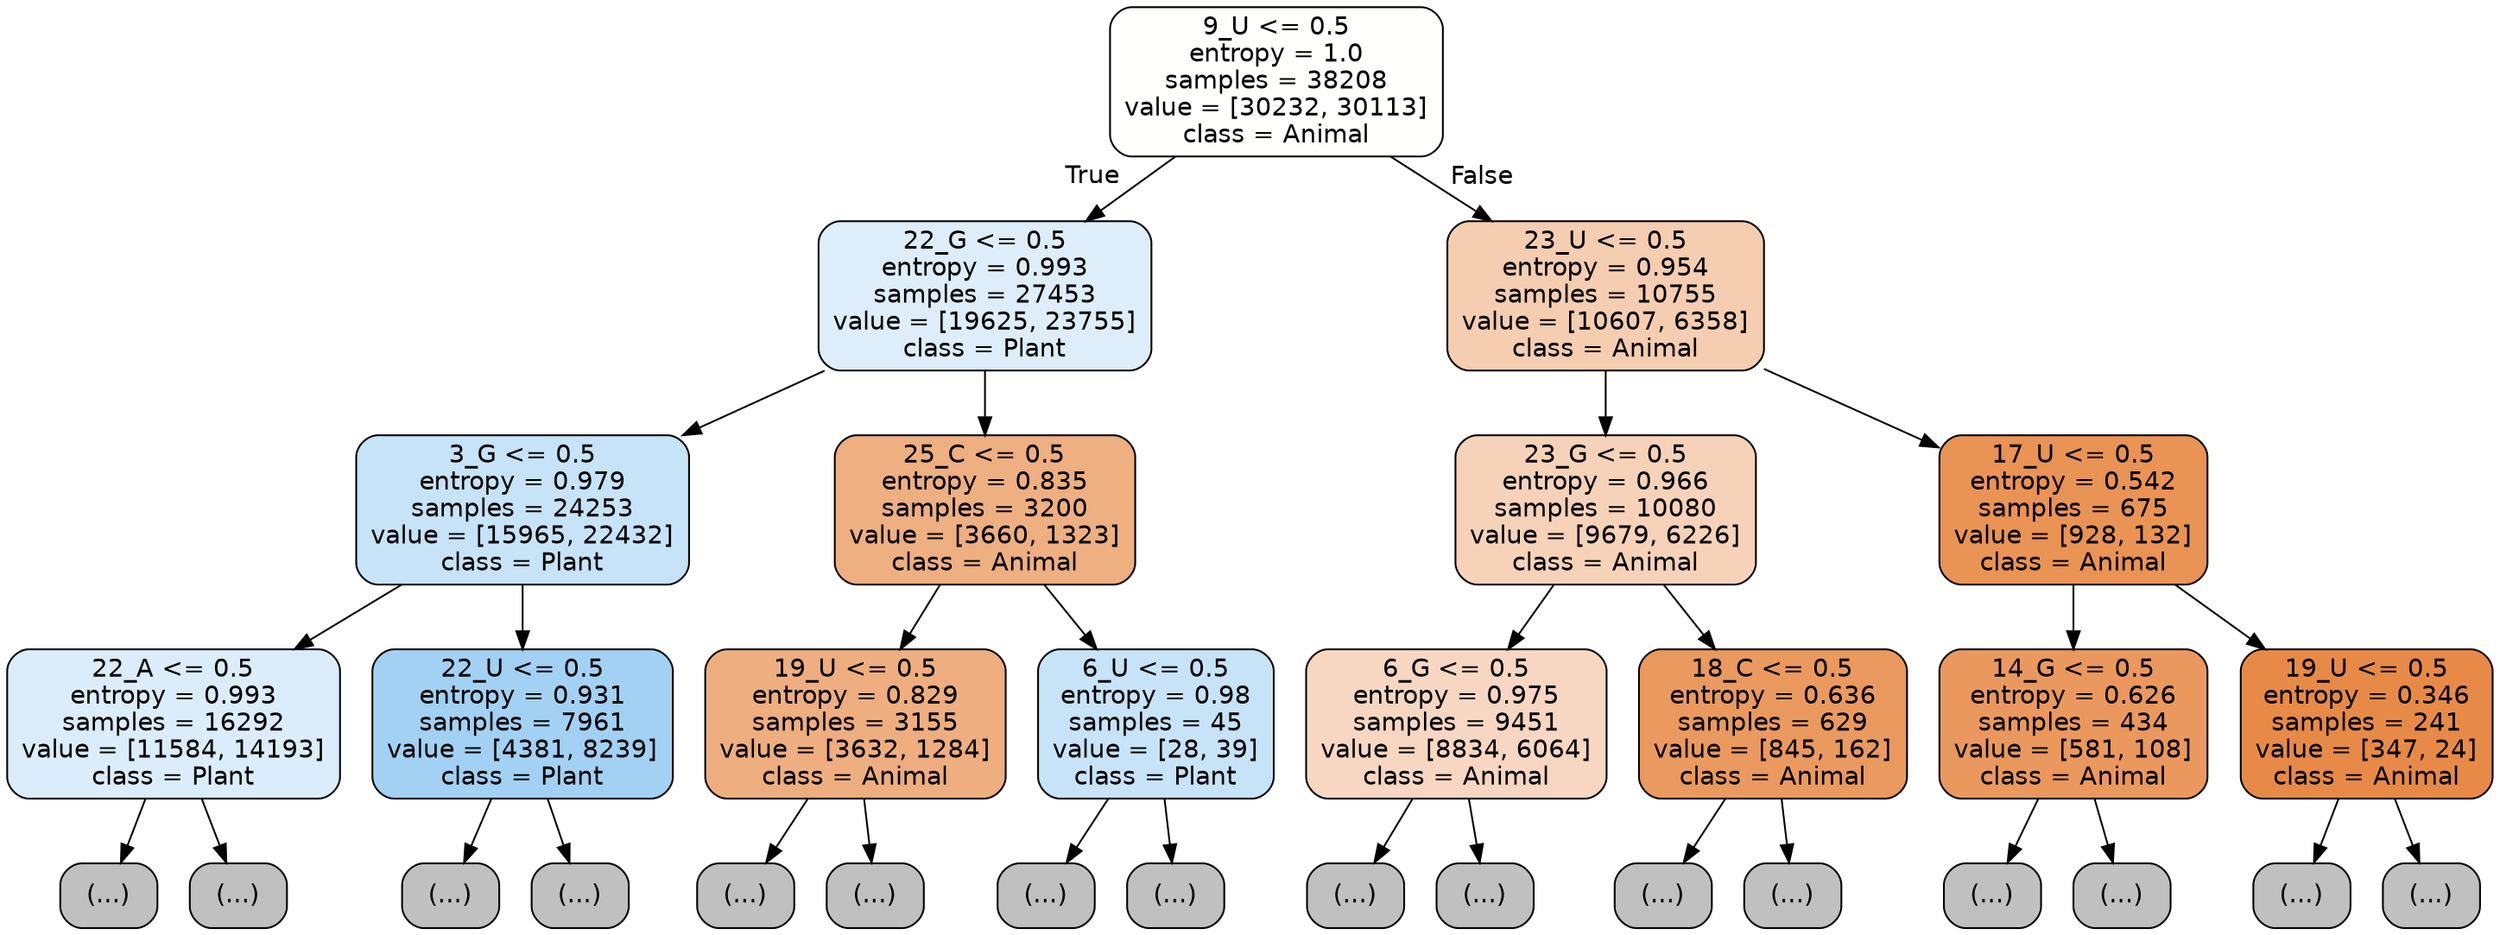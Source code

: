 digraph Tree {
node [shape=box, style="filled, rounded", color="black", fontname="helvetica"] ;
edge [fontname="helvetica"] ;
0 [label="9_U <= 0.5\nentropy = 1.0\nsamples = 38208\nvalue = [30232, 30113]\nclass = Animal", fillcolor="#fffffe"] ;
1 [label="22_G <= 0.5\nentropy = 0.993\nsamples = 27453\nvalue = [19625, 23755]\nclass = Plant", fillcolor="#ddeefa"] ;
0 -> 1 [labeldistance=2.5, labelangle=45, headlabel="True"] ;
2 [label="3_G <= 0.5\nentropy = 0.979\nsamples = 24253\nvalue = [15965, 22432]\nclass = Plant", fillcolor="#c6e3f8"] ;
1 -> 2 ;
3 [label="22_A <= 0.5\nentropy = 0.993\nsamples = 16292\nvalue = [11584, 14193]\nclass = Plant", fillcolor="#dbedfa"] ;
2 -> 3 ;
4 [label="(...)", fillcolor="#C0C0C0"] ;
3 -> 4 ;
6413 [label="(...)", fillcolor="#C0C0C0"] ;
3 -> 6413 ;
7422 [label="22_U <= 0.5\nentropy = 0.931\nsamples = 7961\nvalue = [4381, 8239]\nclass = Plant", fillcolor="#a2d1f3"] ;
2 -> 7422 ;
7423 [label="(...)", fillcolor="#C0C0C0"] ;
7422 -> 7423 ;
10080 [label="(...)", fillcolor="#C0C0C0"] ;
7422 -> 10080 ;
10437 [label="25_C <= 0.5\nentropy = 0.835\nsamples = 3200\nvalue = [3660, 1323]\nclass = Animal", fillcolor="#eeaf81"] ;
1 -> 10437 ;
10438 [label="19_U <= 0.5\nentropy = 0.829\nsamples = 3155\nvalue = [3632, 1284]\nclass = Animal", fillcolor="#eeae7f"] ;
10437 -> 10438 ;
10439 [label="(...)", fillcolor="#C0C0C0"] ;
10438 -> 10439 ;
11506 [label="(...)", fillcolor="#C0C0C0"] ;
10438 -> 11506 ;
11875 [label="6_U <= 0.5\nentropy = 0.98\nsamples = 45\nvalue = [28, 39]\nclass = Plant", fillcolor="#c7e3f8"] ;
10437 -> 11875 ;
11876 [label="(...)", fillcolor="#C0C0C0"] ;
11875 -> 11876 ;
11899 [label="(...)", fillcolor="#C0C0C0"] ;
11875 -> 11899 ;
11900 [label="23_U <= 0.5\nentropy = 0.954\nsamples = 10755\nvalue = [10607, 6358]\nclass = Animal", fillcolor="#f5cdb0"] ;
0 -> 11900 [labeldistance=2.5, labelangle=-45, headlabel="False"] ;
11901 [label="23_G <= 0.5\nentropy = 0.966\nsamples = 10080\nvalue = [9679, 6226]\nclass = Animal", fillcolor="#f6d2b8"] ;
11900 -> 11901 ;
11902 [label="6_G <= 0.5\nentropy = 0.975\nsamples = 9451\nvalue = [8834, 6064]\nclass = Animal", fillcolor="#f7d7c1"] ;
11901 -> 11902 ;
11903 [label="(...)", fillcolor="#C0C0C0"] ;
11902 -> 11903 ;
15178 [label="(...)", fillcolor="#C0C0C0"] ;
11902 -> 15178 ;
16319 [label="18_C <= 0.5\nentropy = 0.636\nsamples = 629\nvalue = [845, 162]\nclass = Animal", fillcolor="#ea995f"] ;
11901 -> 16319 ;
16320 [label="(...)", fillcolor="#C0C0C0"] ;
16319 -> 16320 ;
16475 [label="(...)", fillcolor="#C0C0C0"] ;
16319 -> 16475 ;
16534 [label="17_U <= 0.5\nentropy = 0.542\nsamples = 675\nvalue = [928, 132]\nclass = Animal", fillcolor="#e99355"] ;
11900 -> 16534 ;
16535 [label="14_G <= 0.5\nentropy = 0.626\nsamples = 434\nvalue = [581, 108]\nclass = Animal", fillcolor="#ea985e"] ;
16534 -> 16535 ;
16536 [label="(...)", fillcolor="#C0C0C0"] ;
16535 -> 16536 ;
16649 [label="(...)", fillcolor="#C0C0C0"] ;
16535 -> 16649 ;
16690 [label="19_U <= 0.5\nentropy = 0.346\nsamples = 241\nvalue = [347, 24]\nclass = Animal", fillcolor="#e78a47"] ;
16534 -> 16690 ;
16691 [label="(...)", fillcolor="#C0C0C0"] ;
16690 -> 16691 ;
16732 [label="(...)", fillcolor="#C0C0C0"] ;
16690 -> 16732 ;
}